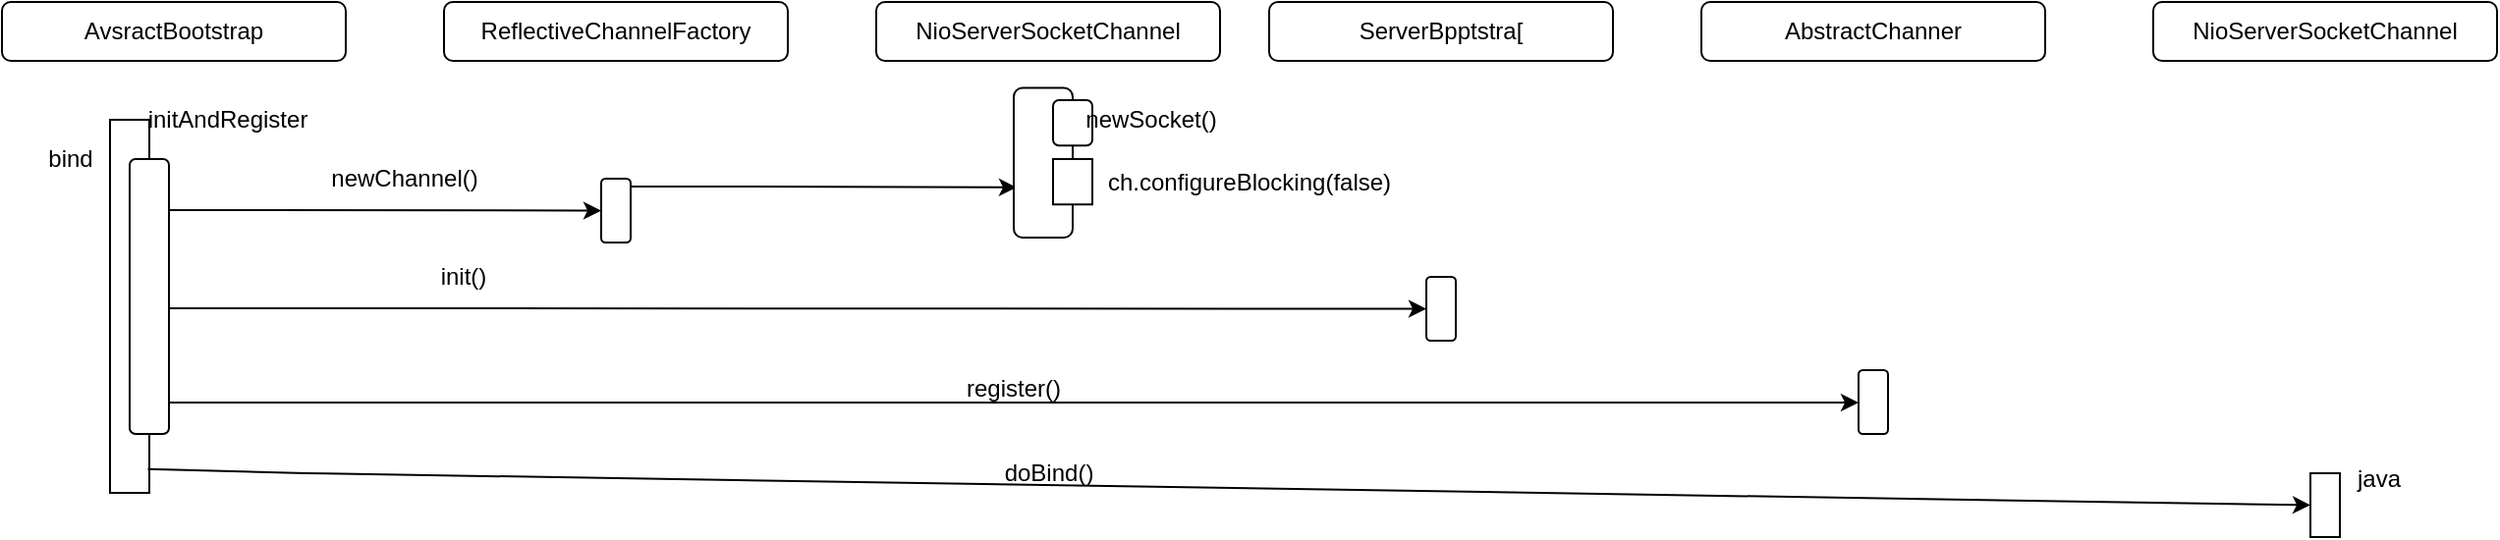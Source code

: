 <mxfile version="14.6.6" type="github">
  <diagram id="8FF5lJjAhrknQarmff5p" name="Page-1">
    <mxGraphModel dx="731" dy="403" grid="1" gridSize="10" guides="1" tooltips="1" connect="1" arrows="1" fold="1" page="1" pageScale="1" pageWidth="827" pageHeight="1169" math="0" shadow="0">
      <root>
        <mxCell id="0" />
        <mxCell id="1" parent="0" />
        <mxCell id="DH7vO2b5iAMv9_VvQ1jn-1" value="AvsractBootstrap" style="rounded=1;whiteSpace=wrap;html=1;" vertex="1" parent="1">
          <mxGeometry x="245" y="180" width="175" height="30" as="geometry" />
        </mxCell>
        <mxCell id="DH7vO2b5iAMv9_VvQ1jn-3" value="bind" style="text;html=1;strokeColor=none;fillColor=none;align=center;verticalAlign=middle;whiteSpace=wrap;rounded=0;" vertex="1" parent="1">
          <mxGeometry x="260" y="250" width="40" height="20" as="geometry" />
        </mxCell>
        <mxCell id="DH7vO2b5iAMv9_VvQ1jn-19" style="edgeStyle=orthogonalEdgeStyle;rounded=0;orthogonalLoop=1;jettySize=auto;html=1;entryX=0.5;entryY=1;entryDx=0;entryDy=0;" edge="1" parent="1" source="DH7vO2b5iAMv9_VvQ1jn-4" target="DH7vO2b5iAMv9_VvQ1jn-11">
          <mxGeometry relative="1" as="geometry">
            <Array as="points">
              <mxPoint x="380" y="286" />
              <mxPoint x="380" y="286" />
            </Array>
          </mxGeometry>
        </mxCell>
        <mxCell id="DH7vO2b5iAMv9_VvQ1jn-4" value="" style="rounded=0;whiteSpace=wrap;html=1;" vertex="1" parent="1">
          <mxGeometry x="300" y="240" width="20" height="190" as="geometry" />
        </mxCell>
        <mxCell id="DH7vO2b5iAMv9_VvQ1jn-23" style="edgeStyle=orthogonalEdgeStyle;rounded=0;orthogonalLoop=1;jettySize=auto;html=1;entryX=0.5;entryY=1;entryDx=0;entryDy=0;" edge="1" parent="1" source="DH7vO2b5iAMv9_VvQ1jn-5" target="DH7vO2b5iAMv9_VvQ1jn-18">
          <mxGeometry relative="1" as="geometry">
            <Array as="points">
              <mxPoint x="460" y="336" />
              <mxPoint x="460" y="336" />
            </Array>
          </mxGeometry>
        </mxCell>
        <mxCell id="DH7vO2b5iAMv9_VvQ1jn-36" style="edgeStyle=orthogonalEdgeStyle;rounded=0;orthogonalLoop=1;jettySize=auto;html=1;" edge="1" parent="1" source="DH7vO2b5iAMv9_VvQ1jn-5" target="DH7vO2b5iAMv9_VvQ1jn-34">
          <mxGeometry relative="1" as="geometry">
            <Array as="points">
              <mxPoint x="540" y="384" />
              <mxPoint x="540" y="384" />
            </Array>
          </mxGeometry>
        </mxCell>
        <mxCell id="DH7vO2b5iAMv9_VvQ1jn-5" value="" style="rounded=1;whiteSpace=wrap;html=1;" vertex="1" parent="1">
          <mxGeometry x="310" y="260" width="20" height="140" as="geometry" />
        </mxCell>
        <mxCell id="DH7vO2b5iAMv9_VvQ1jn-6" value="initAndRegister" style="text;html=1;strokeColor=none;fillColor=none;align=center;verticalAlign=middle;whiteSpace=wrap;rounded=0;" vertex="1" parent="1">
          <mxGeometry x="340" y="230" width="40" height="20" as="geometry" />
        </mxCell>
        <mxCell id="DH7vO2b5iAMv9_VvQ1jn-8" value="ReflectiveChannelFactory" style="rounded=1;whiteSpace=wrap;html=1;" vertex="1" parent="1">
          <mxGeometry x="470" y="180" width="175" height="30" as="geometry" />
        </mxCell>
        <mxCell id="DH7vO2b5iAMv9_VvQ1jn-32" style="edgeStyle=orthogonalEdgeStyle;rounded=0;orthogonalLoop=1;jettySize=auto;html=1;entryX=0.665;entryY=0.951;entryDx=0;entryDy=0;entryPerimeter=0;" edge="1" parent="1" source="DH7vO2b5iAMv9_VvQ1jn-11" target="DH7vO2b5iAMv9_VvQ1jn-26">
          <mxGeometry relative="1" as="geometry">
            <Array as="points">
              <mxPoint x="610" y="274" />
              <mxPoint x="610" y="274" />
            </Array>
          </mxGeometry>
        </mxCell>
        <mxCell id="DH7vO2b5iAMv9_VvQ1jn-11" value="" style="rounded=1;whiteSpace=wrap;html=1;direction=south;" vertex="1" parent="1">
          <mxGeometry x="550" y="270" width="15" height="32.5" as="geometry" />
        </mxCell>
        <mxCell id="DH7vO2b5iAMv9_VvQ1jn-17" value="ServerBpptstra[" style="rounded=1;whiteSpace=wrap;html=1;" vertex="1" parent="1">
          <mxGeometry x="890" y="180" width="175" height="30" as="geometry" />
        </mxCell>
        <mxCell id="DH7vO2b5iAMv9_VvQ1jn-18" value="" style="rounded=1;whiteSpace=wrap;html=1;direction=south;" vertex="1" parent="1">
          <mxGeometry x="970" y="320" width="15" height="32.5" as="geometry" />
        </mxCell>
        <mxCell id="DH7vO2b5iAMv9_VvQ1jn-20" value="newChannel()" style="text;html=1;strokeColor=none;fillColor=none;align=center;verticalAlign=middle;whiteSpace=wrap;rounded=0;" vertex="1" parent="1">
          <mxGeometry x="430" y="260" width="40" height="20" as="geometry" />
        </mxCell>
        <mxCell id="DH7vO2b5iAMv9_VvQ1jn-24" value="init()" style="text;html=1;strokeColor=none;fillColor=none;align=center;verticalAlign=middle;whiteSpace=wrap;rounded=0;" vertex="1" parent="1">
          <mxGeometry x="460" y="310" width="40" height="20" as="geometry" />
        </mxCell>
        <mxCell id="DH7vO2b5iAMv9_VvQ1jn-25" value="NioServerSocketChannel" style="rounded=1;whiteSpace=wrap;html=1;" vertex="1" parent="1">
          <mxGeometry x="690" y="180" width="175" height="30" as="geometry" />
        </mxCell>
        <mxCell id="DH7vO2b5iAMv9_VvQ1jn-26" value="" style="rounded=1;whiteSpace=wrap;html=1;direction=south;" vertex="1" parent="1">
          <mxGeometry x="760" y="223.75" width="30" height="76.25" as="geometry" />
        </mxCell>
        <mxCell id="DH7vO2b5iAMv9_VvQ1jn-28" value="" style="rounded=1;whiteSpace=wrap;html=1;direction=south;" vertex="1" parent="1">
          <mxGeometry x="780" y="230" width="20" height="23.12" as="geometry" />
        </mxCell>
        <mxCell id="DH7vO2b5iAMv9_VvQ1jn-29" value="newSocket()" style="text;html=1;strokeColor=none;fillColor=none;align=center;verticalAlign=middle;whiteSpace=wrap;rounded=0;" vertex="1" parent="1">
          <mxGeometry x="810" y="230" width="40" height="20" as="geometry" />
        </mxCell>
        <mxCell id="DH7vO2b5iAMv9_VvQ1jn-30" value="ch.configureBlocking(false)" style="text;html=1;strokeColor=none;fillColor=none;align=center;verticalAlign=middle;whiteSpace=wrap;rounded=0;" vertex="1" parent="1">
          <mxGeometry x="860" y="261.56" width="40" height="20" as="geometry" />
        </mxCell>
        <mxCell id="DH7vO2b5iAMv9_VvQ1jn-31" value="" style="rounded=1;whiteSpace=wrap;html=1;direction=south;arcSize=0;" vertex="1" parent="1">
          <mxGeometry x="780" y="260" width="20" height="23.12" as="geometry" />
        </mxCell>
        <mxCell id="DH7vO2b5iAMv9_VvQ1jn-33" value="AbstractChanner" style="rounded=1;whiteSpace=wrap;html=1;" vertex="1" parent="1">
          <mxGeometry x="1110" y="180" width="175" height="30" as="geometry" />
        </mxCell>
        <mxCell id="DH7vO2b5iAMv9_VvQ1jn-34" value="" style="rounded=1;whiteSpace=wrap;html=1;direction=south;" vertex="1" parent="1">
          <mxGeometry x="1190" y="367.5" width="15" height="32.5" as="geometry" />
        </mxCell>
        <mxCell id="DH7vO2b5iAMv9_VvQ1jn-37" value="register()" style="text;html=1;strokeColor=none;fillColor=none;align=center;verticalAlign=middle;whiteSpace=wrap;rounded=0;" vertex="1" parent="1">
          <mxGeometry x="730" y="367.5" width="60" height="18" as="geometry" />
        </mxCell>
        <mxCell id="DH7vO2b5iAMv9_VvQ1jn-38" value="NioServerSocketChannel" style="rounded=1;whiteSpace=wrap;html=1;" vertex="1" parent="1">
          <mxGeometry x="1340" y="180" width="175" height="30" as="geometry" />
        </mxCell>
        <mxCell id="DH7vO2b5iAMv9_VvQ1jn-39" value="" style="rounded=1;whiteSpace=wrap;html=1;direction=south;arcSize=0;" vertex="1" parent="1">
          <mxGeometry x="1420" y="420" width="15" height="32.5" as="geometry" />
        </mxCell>
        <mxCell id="DH7vO2b5iAMv9_VvQ1jn-40" value="" style="endArrow=classic;html=1;entryX=0.5;entryY=1;entryDx=0;entryDy=0;exitX=0.962;exitY=0.936;exitDx=0;exitDy=0;exitPerimeter=0;" edge="1" parent="1" source="DH7vO2b5iAMv9_VvQ1jn-4" target="DH7vO2b5iAMv9_VvQ1jn-39">
          <mxGeometry width="50" height="50" relative="1" as="geometry">
            <mxPoint x="380" y="460" as="sourcePoint" />
            <mxPoint x="430" y="410" as="targetPoint" />
            <Array as="points">
              <mxPoint x="400" y="420" />
            </Array>
          </mxGeometry>
        </mxCell>
        <mxCell id="DH7vO2b5iAMv9_VvQ1jn-41" value="java" style="text;html=1;strokeColor=none;fillColor=none;align=center;verticalAlign=middle;whiteSpace=wrap;rounded=0;" vertex="1" parent="1">
          <mxGeometry x="1435" y="410" width="40" height="26" as="geometry" />
        </mxCell>
        <mxCell id="DH7vO2b5iAMv9_VvQ1jn-42" value="doBind()" style="text;html=1;strokeColor=none;fillColor=none;align=center;verticalAlign=middle;whiteSpace=wrap;rounded=0;" vertex="1" parent="1">
          <mxGeometry x="758" y="410" width="40" height="20" as="geometry" />
        </mxCell>
      </root>
    </mxGraphModel>
  </diagram>
</mxfile>

